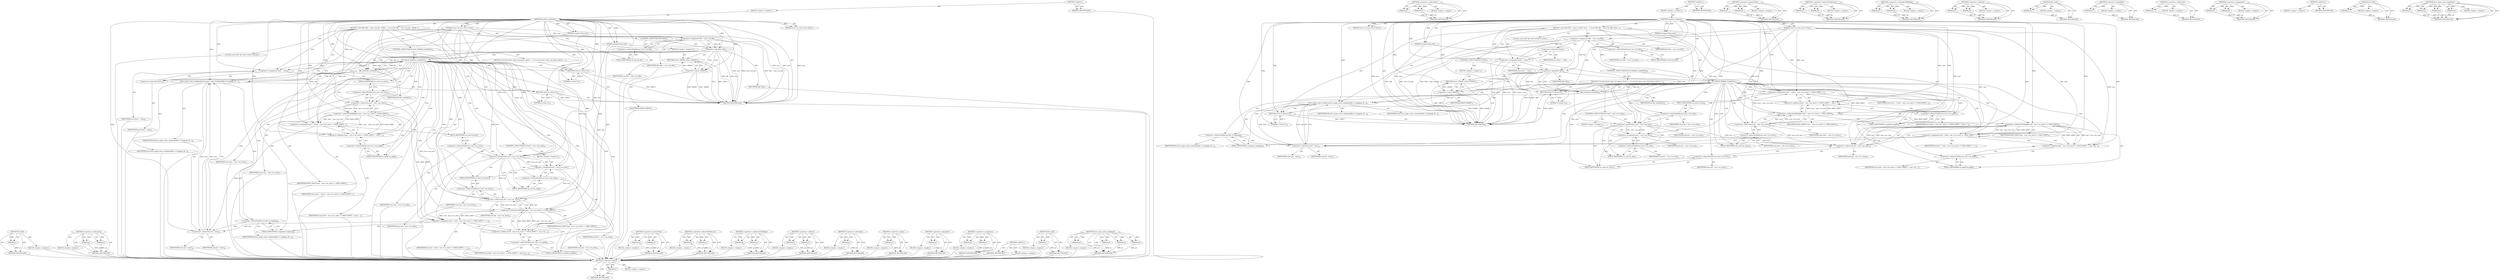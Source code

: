 digraph "force_page_cache_readahead" {
vulnerable_132 [label=<(METHOD,IS_DAX)>];
vulnerable_133 [label=<(PARAM,p1)>];
vulnerable_134 [label=<(BLOCK,&lt;empty&gt;,&lt;empty&gt;)>];
vulnerable_135 [label=<(METHOD_RETURN,ANY)>];
vulnerable_154 [label=<(METHOD,&lt;operator&gt;.subtraction)>];
vulnerable_155 [label=<(PARAM,p1)>];
vulnerable_156 [label=<(PARAM,p2)>];
vulnerable_157 [label=<(BLOCK,&lt;empty&gt;,&lt;empty&gt;)>];
vulnerable_158 [label=<(METHOD_RETURN,ANY)>];
vulnerable_6 [label=<(METHOD,&lt;global&gt;)<SUB>1</SUB>>];
vulnerable_7 [label=<(BLOCK,&lt;empty&gt;,&lt;empty&gt;)<SUB>1</SUB>>];
vulnerable_8 [label=<(METHOD,madvise_willneed)<SUB>1</SUB>>];
vulnerable_9 [label=<(PARAM,struct vm_area_struct *vma)<SUB>1</SUB>>];
vulnerable_10 [label=<(PARAM,struct vm_area_struct **prev)<SUB>2</SUB>>];
vulnerable_11 [label=<(PARAM,unsigned long start)<SUB>3</SUB>>];
vulnerable_12 [label=<(PARAM,unsigned long end)<SUB>3</SUB>>];
vulnerable_13 [label=<(BLOCK,{
 	struct file *file = vma-&gt;vm_file;
 
 #ifdef...,{
 	struct file *file = vma-&gt;vm_file;
 
 #ifdef...)<SUB>4</SUB>>];
vulnerable_14 [label="<(LOCAL,struct file* file: file*)<SUB>5</SUB>>"];
vulnerable_15 [label=<(&lt;operator&gt;.assignment,*file = vma-&gt;vm_file)<SUB>5</SUB>>];
vulnerable_16 [label=<(IDENTIFIER,file,*file = vma-&gt;vm_file)<SUB>5</SUB>>];
vulnerable_17 [label=<(&lt;operator&gt;.indirectFieldAccess,vma-&gt;vm_file)<SUB>5</SUB>>];
vulnerable_18 [label=<(IDENTIFIER,vma,*file = vma-&gt;vm_file)<SUB>5</SUB>>];
vulnerable_19 [label=<(FIELD_IDENTIFIER,vm_file,vm_file)<SUB>5</SUB>>];
vulnerable_20 [label=<(CONTROL_STRUCTURE,IF,if (!file))<SUB>21</SUB>>];
vulnerable_21 [label=<(&lt;operator&gt;.logicalNot,!file)<SUB>21</SUB>>];
vulnerable_22 [label=<(IDENTIFIER,file,!file)<SUB>21</SUB>>];
vulnerable_23 [label=<(BLOCK,&lt;empty&gt;,&lt;empty&gt;)<SUB>22</SUB>>];
vulnerable_24 [label=<(RETURN,return -EBADF;,return -EBADF;)<SUB>22</SUB>>];
vulnerable_25 [label=<(&lt;operator&gt;.minus,-EBADF)<SUB>22</SUB>>];
vulnerable_26 [label=<(IDENTIFIER,EBADF,-EBADF)<SUB>22</SUB>>];
vulnerable_27 [label=<(CONTROL_STRUCTURE,IF,if (IS_DAX(file_inode(file))))<SUB>25</SUB>>];
vulnerable_28 [label=<(IS_DAX,IS_DAX(file_inode(file)))<SUB>25</SUB>>];
vulnerable_29 [label=<(file_inode,file_inode(file))<SUB>25</SUB>>];
vulnerable_30 [label=<(IDENTIFIER,file,file_inode(file))<SUB>25</SUB>>];
vulnerable_31 [label=<(BLOCK,{
		/* no bad return value, but ignore advice *...,{
		/* no bad return value, but ignore advice *...)<SUB>25</SUB>>];
vulnerable_32 [label=<(RETURN,return 0;,return 0;)<SUB>27</SUB>>];
vulnerable_33 [label=<(LITERAL,0,return 0;)<SUB>27</SUB>>];
vulnerable_34 [label=<(&lt;operator&gt;.assignment,*prev = vma)<SUB>30</SUB>>];
vulnerable_35 [label=<(&lt;operator&gt;.indirection,*prev)<SUB>30</SUB>>];
vulnerable_36 [label=<(IDENTIFIER,prev,*prev = vma)<SUB>30</SUB>>];
vulnerable_37 [label=<(IDENTIFIER,vma,*prev = vma)<SUB>30</SUB>>];
vulnerable_38 [label=<(&lt;operator&gt;.assignment,start = ((start - vma-&gt;vm_start) &gt;&gt; PAGE_SHIFT)...)<SUB>31</SUB>>];
vulnerable_39 [label=<(IDENTIFIER,start,start = ((start - vma-&gt;vm_start) &gt;&gt; PAGE_SHIFT)...)<SUB>31</SUB>>];
vulnerable_40 [label=<(&lt;operator&gt;.addition,((start - vma-&gt;vm_start) &gt;&gt; PAGE_SHIFT) + vma-&gt;...)<SUB>31</SUB>>];
vulnerable_41 [label=<(&lt;operator&gt;.arithmeticShiftRight,(start - vma-&gt;vm_start) &gt;&gt; PAGE_SHIFT)<SUB>31</SUB>>];
vulnerable_42 [label=<(&lt;operator&gt;.subtraction,start - vma-&gt;vm_start)<SUB>31</SUB>>];
vulnerable_43 [label=<(IDENTIFIER,start,start - vma-&gt;vm_start)<SUB>31</SUB>>];
vulnerable_44 [label=<(&lt;operator&gt;.indirectFieldAccess,vma-&gt;vm_start)<SUB>31</SUB>>];
vulnerable_45 [label=<(IDENTIFIER,vma,start - vma-&gt;vm_start)<SUB>31</SUB>>];
vulnerable_46 [label=<(FIELD_IDENTIFIER,vm_start,vm_start)<SUB>31</SUB>>];
vulnerable_47 [label=<(IDENTIFIER,PAGE_SHIFT,(start - vma-&gt;vm_start) &gt;&gt; PAGE_SHIFT)<SUB>31</SUB>>];
vulnerable_48 [label=<(&lt;operator&gt;.indirectFieldAccess,vma-&gt;vm_pgoff)<SUB>31</SUB>>];
vulnerable_49 [label=<(IDENTIFIER,vma,((start - vma-&gt;vm_start) &gt;&gt; PAGE_SHIFT) + vma-&gt;...)<SUB>31</SUB>>];
vulnerable_50 [label=<(FIELD_IDENTIFIER,vm_pgoff,vm_pgoff)<SUB>31</SUB>>];
vulnerable_51 [label=<(CONTROL_STRUCTURE,IF,if (end &gt; vma-&gt;vm_end))<SUB>32</SUB>>];
vulnerable_52 [label=<(&lt;operator&gt;.greaterThan,end &gt; vma-&gt;vm_end)<SUB>32</SUB>>];
vulnerable_53 [label=<(IDENTIFIER,end,end &gt; vma-&gt;vm_end)<SUB>32</SUB>>];
vulnerable_54 [label=<(&lt;operator&gt;.indirectFieldAccess,vma-&gt;vm_end)<SUB>32</SUB>>];
vulnerable_55 [label=<(IDENTIFIER,vma,end &gt; vma-&gt;vm_end)<SUB>32</SUB>>];
vulnerable_56 [label=<(FIELD_IDENTIFIER,vm_end,vm_end)<SUB>32</SUB>>];
vulnerable_57 [label=<(BLOCK,&lt;empty&gt;,&lt;empty&gt;)<SUB>33</SUB>>];
vulnerable_58 [label=<(&lt;operator&gt;.assignment,end = vma-&gt;vm_end)<SUB>33</SUB>>];
vulnerable_59 [label=<(IDENTIFIER,end,end = vma-&gt;vm_end)<SUB>33</SUB>>];
vulnerable_60 [label=<(&lt;operator&gt;.indirectFieldAccess,vma-&gt;vm_end)<SUB>33</SUB>>];
vulnerable_61 [label=<(IDENTIFIER,vma,end = vma-&gt;vm_end)<SUB>33</SUB>>];
vulnerable_62 [label=<(FIELD_IDENTIFIER,vm_end,vm_end)<SUB>33</SUB>>];
vulnerable_63 [label=<(&lt;operator&gt;.assignment,end = ((end - vma-&gt;vm_start) &gt;&gt; PAGE_SHIFT) + v...)<SUB>34</SUB>>];
vulnerable_64 [label=<(IDENTIFIER,end,end = ((end - vma-&gt;vm_start) &gt;&gt; PAGE_SHIFT) + v...)<SUB>34</SUB>>];
vulnerable_65 [label=<(&lt;operator&gt;.addition,((end - vma-&gt;vm_start) &gt;&gt; PAGE_SHIFT) + vma-&gt;vm...)<SUB>34</SUB>>];
vulnerable_66 [label=<(&lt;operator&gt;.arithmeticShiftRight,(end - vma-&gt;vm_start) &gt;&gt; PAGE_SHIFT)<SUB>34</SUB>>];
vulnerable_67 [label=<(&lt;operator&gt;.subtraction,end - vma-&gt;vm_start)<SUB>34</SUB>>];
vulnerable_68 [label=<(IDENTIFIER,end,end - vma-&gt;vm_start)<SUB>34</SUB>>];
vulnerable_69 [label=<(&lt;operator&gt;.indirectFieldAccess,vma-&gt;vm_start)<SUB>34</SUB>>];
vulnerable_70 [label=<(IDENTIFIER,vma,end - vma-&gt;vm_start)<SUB>34</SUB>>];
vulnerable_71 [label=<(FIELD_IDENTIFIER,vm_start,vm_start)<SUB>34</SUB>>];
vulnerable_72 [label=<(IDENTIFIER,PAGE_SHIFT,(end - vma-&gt;vm_start) &gt;&gt; PAGE_SHIFT)<SUB>34</SUB>>];
vulnerable_73 [label=<(&lt;operator&gt;.indirectFieldAccess,vma-&gt;vm_pgoff)<SUB>34</SUB>>];
vulnerable_74 [label=<(IDENTIFIER,vma,((end - vma-&gt;vm_start) &gt;&gt; PAGE_SHIFT) + vma-&gt;vm...)<SUB>34</SUB>>];
vulnerable_75 [label=<(FIELD_IDENTIFIER,vm_pgoff,vm_pgoff)<SUB>34</SUB>>];
vulnerable_76 [label=<(force_page_cache_readahead,force_page_cache_readahead(file-&gt;f_mapping, fil...)<SUB>36</SUB>>];
vulnerable_77 [label=<(&lt;operator&gt;.indirectFieldAccess,file-&gt;f_mapping)<SUB>36</SUB>>];
vulnerable_78 [label=<(IDENTIFIER,file,force_page_cache_readahead(file-&gt;f_mapping, fil...)<SUB>36</SUB>>];
vulnerable_79 [label=<(FIELD_IDENTIFIER,f_mapping,f_mapping)<SUB>36</SUB>>];
vulnerable_80 [label=<(IDENTIFIER,file,force_page_cache_readahead(file-&gt;f_mapping, fil...)<SUB>36</SUB>>];
vulnerable_81 [label=<(IDENTIFIER,start,force_page_cache_readahead(file-&gt;f_mapping, fil...)<SUB>36</SUB>>];
vulnerable_82 [label=<(&lt;operator&gt;.subtraction,end - start)<SUB>36</SUB>>];
vulnerable_83 [label=<(IDENTIFIER,end,end - start)<SUB>36</SUB>>];
vulnerable_84 [label=<(IDENTIFIER,start,end - start)<SUB>36</SUB>>];
vulnerable_85 [label=<(RETURN,return 0;,return 0;)<SUB>37</SUB>>];
vulnerable_86 [label=<(LITERAL,0,return 0;)<SUB>37</SUB>>];
vulnerable_87 [label=<(METHOD_RETURN,long)<SUB>1</SUB>>];
vulnerable_89 [label=<(METHOD_RETURN,ANY)<SUB>1</SUB>>];
vulnerable_159 [label=<(METHOD,&lt;operator&gt;.greaterThan)>];
vulnerable_160 [label=<(PARAM,p1)>];
vulnerable_161 [label=<(PARAM,p2)>];
vulnerable_162 [label=<(BLOCK,&lt;empty&gt;,&lt;empty&gt;)>];
vulnerable_163 [label=<(METHOD_RETURN,ANY)>];
vulnerable_119 [label=<(METHOD,&lt;operator&gt;.indirectFieldAccess)>];
vulnerable_120 [label=<(PARAM,p1)>];
vulnerable_121 [label=<(PARAM,p2)>];
vulnerable_122 [label=<(BLOCK,&lt;empty&gt;,&lt;empty&gt;)>];
vulnerable_123 [label=<(METHOD_RETURN,ANY)>];
vulnerable_149 [label=<(METHOD,&lt;operator&gt;.arithmeticShiftRight)>];
vulnerable_150 [label=<(PARAM,p1)>];
vulnerable_151 [label=<(PARAM,p2)>];
vulnerable_152 [label=<(BLOCK,&lt;empty&gt;,&lt;empty&gt;)>];
vulnerable_153 [label=<(METHOD_RETURN,ANY)>];
vulnerable_144 [label=<(METHOD,&lt;operator&gt;.addition)>];
vulnerable_145 [label=<(PARAM,p1)>];
vulnerable_146 [label=<(PARAM,p2)>];
vulnerable_147 [label=<(BLOCK,&lt;empty&gt;,&lt;empty&gt;)>];
vulnerable_148 [label=<(METHOD_RETURN,ANY)>];
vulnerable_140 [label=<(METHOD,&lt;operator&gt;.indirection)>];
vulnerable_141 [label=<(PARAM,p1)>];
vulnerable_142 [label=<(BLOCK,&lt;empty&gt;,&lt;empty&gt;)>];
vulnerable_143 [label=<(METHOD_RETURN,ANY)>];
vulnerable_128 [label=<(METHOD,&lt;operator&gt;.minus)>];
vulnerable_129 [label=<(PARAM,p1)>];
vulnerable_130 [label=<(BLOCK,&lt;empty&gt;,&lt;empty&gt;)>];
vulnerable_131 [label=<(METHOD_RETURN,ANY)>];
vulnerable_124 [label=<(METHOD,&lt;operator&gt;.logicalNot)>];
vulnerable_125 [label=<(PARAM,p1)>];
vulnerable_126 [label=<(BLOCK,&lt;empty&gt;,&lt;empty&gt;)>];
vulnerable_127 [label=<(METHOD_RETURN,ANY)>];
vulnerable_114 [label=<(METHOD,&lt;operator&gt;.assignment)>];
vulnerable_115 [label=<(PARAM,p1)>];
vulnerable_116 [label=<(PARAM,p2)>];
vulnerable_117 [label=<(BLOCK,&lt;empty&gt;,&lt;empty&gt;)>];
vulnerable_118 [label=<(METHOD_RETURN,ANY)>];
vulnerable_108 [label=<(METHOD,&lt;global&gt;)<SUB>1</SUB>>];
vulnerable_109 [label=<(BLOCK,&lt;empty&gt;,&lt;empty&gt;)>];
vulnerable_110 [label=<(METHOD_RETURN,ANY)>];
vulnerable_136 [label=<(METHOD,file_inode)>];
vulnerable_137 [label=<(PARAM,p1)>];
vulnerable_138 [label=<(BLOCK,&lt;empty&gt;,&lt;empty&gt;)>];
vulnerable_139 [label=<(METHOD_RETURN,ANY)>];
vulnerable_164 [label=<(METHOD,force_page_cache_readahead)>];
vulnerable_165 [label=<(PARAM,p1)>];
vulnerable_166 [label=<(PARAM,p2)>];
vulnerable_167 [label=<(PARAM,p3)>];
vulnerable_168 [label=<(PARAM,p4)>];
vulnerable_169 [label=<(BLOCK,&lt;empty&gt;,&lt;empty&gt;)>];
vulnerable_170 [label=<(METHOD_RETURN,ANY)>];
fixed_132 [label=<(METHOD,&lt;operator&gt;.minus)>];
fixed_133 [label=<(PARAM,p1)>];
fixed_134 [label=<(BLOCK,&lt;empty&gt;,&lt;empty&gt;)>];
fixed_135 [label=<(METHOD_RETURN,ANY)>];
fixed_154 [label=<(METHOD,&lt;operator&gt;.subtraction)>];
fixed_155 [label=<(PARAM,p1)>];
fixed_156 [label=<(PARAM,p2)>];
fixed_157 [label=<(BLOCK,&lt;empty&gt;,&lt;empty&gt;)>];
fixed_158 [label=<(METHOD_RETURN,ANY)>];
fixed_6 [label=<(METHOD,&lt;global&gt;)<SUB>1</SUB>>];
fixed_7 [label=<(BLOCK,&lt;empty&gt;,&lt;empty&gt;)<SUB>1</SUB>>];
fixed_8 [label=<(METHOD,madvise_willneed)<SUB>1</SUB>>];
fixed_9 [label=<(PARAM,struct vm_area_struct *vma)<SUB>1</SUB>>];
fixed_10 [label=<(PARAM,struct vm_area_struct **prev)<SUB>2</SUB>>];
fixed_11 [label=<(PARAM,unsigned long start)<SUB>3</SUB>>];
fixed_12 [label=<(PARAM,unsigned long end)<SUB>3</SUB>>];
fixed_13 [label=<(BLOCK,{
 	struct file *file = vma-&gt;vm_file;
 
	*prev ...,{
 	struct file *file = vma-&gt;vm_file;
 
	*prev ...)<SUB>4</SUB>>];
fixed_14 [label="<(LOCAL,struct file* file: file*)<SUB>5</SUB>>"];
fixed_15 [label=<(&lt;operator&gt;.assignment,*file = vma-&gt;vm_file)<SUB>5</SUB>>];
fixed_16 [label=<(IDENTIFIER,file,*file = vma-&gt;vm_file)<SUB>5</SUB>>];
fixed_17 [label=<(&lt;operator&gt;.indirectFieldAccess,vma-&gt;vm_file)<SUB>5</SUB>>];
fixed_18 [label=<(IDENTIFIER,vma,*file = vma-&gt;vm_file)<SUB>5</SUB>>];
fixed_19 [label=<(FIELD_IDENTIFIER,vm_file,vm_file)<SUB>5</SUB>>];
fixed_20 [label=<(&lt;operator&gt;.assignment,*prev = vma)<SUB>7</SUB>>];
fixed_21 [label=<(&lt;operator&gt;.indirection,*prev)<SUB>7</SUB>>];
fixed_22 [label=<(IDENTIFIER,prev,*prev = vma)<SUB>7</SUB>>];
fixed_23 [label=<(IDENTIFIER,vma,*prev = vma)<SUB>7</SUB>>];
fixed_24 [label=<(CONTROL_STRUCTURE,IF,if (!file))<SUB>20</SUB>>];
fixed_25 [label=<(&lt;operator&gt;.logicalNot,!file)<SUB>20</SUB>>];
fixed_26 [label=<(IDENTIFIER,file,!file)<SUB>20</SUB>>];
fixed_27 [label=<(BLOCK,&lt;empty&gt;,&lt;empty&gt;)<SUB>21</SUB>>];
fixed_28 [label=<(RETURN,return -EBADF;,return -EBADF;)<SUB>21</SUB>>];
fixed_29 [label=<(&lt;operator&gt;.minus,-EBADF)<SUB>21</SUB>>];
fixed_30 [label=<(IDENTIFIER,EBADF,-EBADF)<SUB>21</SUB>>];
fixed_31 [label=<(CONTROL_STRUCTURE,IF,if (IS_DAX(file_inode(file))))<SUB>24</SUB>>];
fixed_32 [label=<(IS_DAX,IS_DAX(file_inode(file)))<SUB>24</SUB>>];
fixed_33 [label=<(file_inode,file_inode(file))<SUB>24</SUB>>];
fixed_34 [label=<(IDENTIFIER,file,file_inode(file))<SUB>24</SUB>>];
fixed_35 [label=<(BLOCK,{
		/* no bad return value, but ignore advice *...,{
		/* no bad return value, but ignore advice *...)<SUB>24</SUB>>];
fixed_36 [label=<(RETURN,return 0;,return 0;)<SUB>26</SUB>>];
fixed_37 [label=<(LITERAL,0,return 0;)<SUB>26</SUB>>];
fixed_38 [label=<(&lt;operator&gt;.assignment,start = ((start - vma-&gt;vm_start) &gt;&gt; PAGE_SHIFT)...)<SUB>29</SUB>>];
fixed_39 [label=<(IDENTIFIER,start,start = ((start - vma-&gt;vm_start) &gt;&gt; PAGE_SHIFT)...)<SUB>29</SUB>>];
fixed_40 [label=<(&lt;operator&gt;.addition,((start - vma-&gt;vm_start) &gt;&gt; PAGE_SHIFT) + vma-&gt;...)<SUB>29</SUB>>];
fixed_41 [label=<(&lt;operator&gt;.arithmeticShiftRight,(start - vma-&gt;vm_start) &gt;&gt; PAGE_SHIFT)<SUB>29</SUB>>];
fixed_42 [label=<(&lt;operator&gt;.subtraction,start - vma-&gt;vm_start)<SUB>29</SUB>>];
fixed_43 [label=<(IDENTIFIER,start,start - vma-&gt;vm_start)<SUB>29</SUB>>];
fixed_44 [label=<(&lt;operator&gt;.indirectFieldAccess,vma-&gt;vm_start)<SUB>29</SUB>>];
fixed_45 [label=<(IDENTIFIER,vma,start - vma-&gt;vm_start)<SUB>29</SUB>>];
fixed_46 [label=<(FIELD_IDENTIFIER,vm_start,vm_start)<SUB>29</SUB>>];
fixed_47 [label=<(IDENTIFIER,PAGE_SHIFT,(start - vma-&gt;vm_start) &gt;&gt; PAGE_SHIFT)<SUB>29</SUB>>];
fixed_48 [label=<(&lt;operator&gt;.indirectFieldAccess,vma-&gt;vm_pgoff)<SUB>29</SUB>>];
fixed_49 [label=<(IDENTIFIER,vma,((start - vma-&gt;vm_start) &gt;&gt; PAGE_SHIFT) + vma-&gt;...)<SUB>29</SUB>>];
fixed_50 [label=<(FIELD_IDENTIFIER,vm_pgoff,vm_pgoff)<SUB>29</SUB>>];
fixed_51 [label=<(CONTROL_STRUCTURE,IF,if (end &gt; vma-&gt;vm_end))<SUB>30</SUB>>];
fixed_52 [label=<(&lt;operator&gt;.greaterThan,end &gt; vma-&gt;vm_end)<SUB>30</SUB>>];
fixed_53 [label=<(IDENTIFIER,end,end &gt; vma-&gt;vm_end)<SUB>30</SUB>>];
fixed_54 [label=<(&lt;operator&gt;.indirectFieldAccess,vma-&gt;vm_end)<SUB>30</SUB>>];
fixed_55 [label=<(IDENTIFIER,vma,end &gt; vma-&gt;vm_end)<SUB>30</SUB>>];
fixed_56 [label=<(FIELD_IDENTIFIER,vm_end,vm_end)<SUB>30</SUB>>];
fixed_57 [label=<(BLOCK,&lt;empty&gt;,&lt;empty&gt;)<SUB>31</SUB>>];
fixed_58 [label=<(&lt;operator&gt;.assignment,end = vma-&gt;vm_end)<SUB>31</SUB>>];
fixed_59 [label=<(IDENTIFIER,end,end = vma-&gt;vm_end)<SUB>31</SUB>>];
fixed_60 [label=<(&lt;operator&gt;.indirectFieldAccess,vma-&gt;vm_end)<SUB>31</SUB>>];
fixed_61 [label=<(IDENTIFIER,vma,end = vma-&gt;vm_end)<SUB>31</SUB>>];
fixed_62 [label=<(FIELD_IDENTIFIER,vm_end,vm_end)<SUB>31</SUB>>];
fixed_63 [label=<(&lt;operator&gt;.assignment,end = ((end - vma-&gt;vm_start) &gt;&gt; PAGE_SHIFT) + v...)<SUB>32</SUB>>];
fixed_64 [label=<(IDENTIFIER,end,end = ((end - vma-&gt;vm_start) &gt;&gt; PAGE_SHIFT) + v...)<SUB>32</SUB>>];
fixed_65 [label=<(&lt;operator&gt;.addition,((end - vma-&gt;vm_start) &gt;&gt; PAGE_SHIFT) + vma-&gt;vm...)<SUB>32</SUB>>];
fixed_66 [label=<(&lt;operator&gt;.arithmeticShiftRight,(end - vma-&gt;vm_start) &gt;&gt; PAGE_SHIFT)<SUB>32</SUB>>];
fixed_67 [label=<(&lt;operator&gt;.subtraction,end - vma-&gt;vm_start)<SUB>32</SUB>>];
fixed_68 [label=<(IDENTIFIER,end,end - vma-&gt;vm_start)<SUB>32</SUB>>];
fixed_69 [label=<(&lt;operator&gt;.indirectFieldAccess,vma-&gt;vm_start)<SUB>32</SUB>>];
fixed_70 [label=<(IDENTIFIER,vma,end - vma-&gt;vm_start)<SUB>32</SUB>>];
fixed_71 [label=<(FIELD_IDENTIFIER,vm_start,vm_start)<SUB>32</SUB>>];
fixed_72 [label=<(IDENTIFIER,PAGE_SHIFT,(end - vma-&gt;vm_start) &gt;&gt; PAGE_SHIFT)<SUB>32</SUB>>];
fixed_73 [label=<(&lt;operator&gt;.indirectFieldAccess,vma-&gt;vm_pgoff)<SUB>32</SUB>>];
fixed_74 [label=<(IDENTIFIER,vma,((end - vma-&gt;vm_start) &gt;&gt; PAGE_SHIFT) + vma-&gt;vm...)<SUB>32</SUB>>];
fixed_75 [label=<(FIELD_IDENTIFIER,vm_pgoff,vm_pgoff)<SUB>32</SUB>>];
fixed_76 [label=<(force_page_cache_readahead,force_page_cache_readahead(file-&gt;f_mapping, fil...)<SUB>34</SUB>>];
fixed_77 [label=<(&lt;operator&gt;.indirectFieldAccess,file-&gt;f_mapping)<SUB>34</SUB>>];
fixed_78 [label=<(IDENTIFIER,file,force_page_cache_readahead(file-&gt;f_mapping, fil...)<SUB>34</SUB>>];
fixed_79 [label=<(FIELD_IDENTIFIER,f_mapping,f_mapping)<SUB>34</SUB>>];
fixed_80 [label=<(IDENTIFIER,file,force_page_cache_readahead(file-&gt;f_mapping, fil...)<SUB>34</SUB>>];
fixed_81 [label=<(IDENTIFIER,start,force_page_cache_readahead(file-&gt;f_mapping, fil...)<SUB>34</SUB>>];
fixed_82 [label=<(&lt;operator&gt;.subtraction,end - start)<SUB>34</SUB>>];
fixed_83 [label=<(IDENTIFIER,end,end - start)<SUB>34</SUB>>];
fixed_84 [label=<(IDENTIFIER,start,end - start)<SUB>34</SUB>>];
fixed_85 [label=<(RETURN,return 0;,return 0;)<SUB>35</SUB>>];
fixed_86 [label=<(LITERAL,0,return 0;)<SUB>35</SUB>>];
fixed_87 [label=<(METHOD_RETURN,long)<SUB>1</SUB>>];
fixed_89 [label=<(METHOD_RETURN,ANY)<SUB>1</SUB>>];
fixed_159 [label=<(METHOD,&lt;operator&gt;.greaterThan)>];
fixed_160 [label=<(PARAM,p1)>];
fixed_161 [label=<(PARAM,p2)>];
fixed_162 [label=<(BLOCK,&lt;empty&gt;,&lt;empty&gt;)>];
fixed_163 [label=<(METHOD_RETURN,ANY)>];
fixed_119 [label=<(METHOD,&lt;operator&gt;.indirectFieldAccess)>];
fixed_120 [label=<(PARAM,p1)>];
fixed_121 [label=<(PARAM,p2)>];
fixed_122 [label=<(BLOCK,&lt;empty&gt;,&lt;empty&gt;)>];
fixed_123 [label=<(METHOD_RETURN,ANY)>];
fixed_149 [label=<(METHOD,&lt;operator&gt;.arithmeticShiftRight)>];
fixed_150 [label=<(PARAM,p1)>];
fixed_151 [label=<(PARAM,p2)>];
fixed_152 [label=<(BLOCK,&lt;empty&gt;,&lt;empty&gt;)>];
fixed_153 [label=<(METHOD_RETURN,ANY)>];
fixed_144 [label=<(METHOD,&lt;operator&gt;.addition)>];
fixed_145 [label=<(PARAM,p1)>];
fixed_146 [label=<(PARAM,p2)>];
fixed_147 [label=<(BLOCK,&lt;empty&gt;,&lt;empty&gt;)>];
fixed_148 [label=<(METHOD_RETURN,ANY)>];
fixed_140 [label=<(METHOD,file_inode)>];
fixed_141 [label=<(PARAM,p1)>];
fixed_142 [label=<(BLOCK,&lt;empty&gt;,&lt;empty&gt;)>];
fixed_143 [label=<(METHOD_RETURN,ANY)>];
fixed_128 [label=<(METHOD,&lt;operator&gt;.logicalNot)>];
fixed_129 [label=<(PARAM,p1)>];
fixed_130 [label=<(BLOCK,&lt;empty&gt;,&lt;empty&gt;)>];
fixed_131 [label=<(METHOD_RETURN,ANY)>];
fixed_124 [label=<(METHOD,&lt;operator&gt;.indirection)>];
fixed_125 [label=<(PARAM,p1)>];
fixed_126 [label=<(BLOCK,&lt;empty&gt;,&lt;empty&gt;)>];
fixed_127 [label=<(METHOD_RETURN,ANY)>];
fixed_114 [label=<(METHOD,&lt;operator&gt;.assignment)>];
fixed_115 [label=<(PARAM,p1)>];
fixed_116 [label=<(PARAM,p2)>];
fixed_117 [label=<(BLOCK,&lt;empty&gt;,&lt;empty&gt;)>];
fixed_118 [label=<(METHOD_RETURN,ANY)>];
fixed_108 [label=<(METHOD,&lt;global&gt;)<SUB>1</SUB>>];
fixed_109 [label=<(BLOCK,&lt;empty&gt;,&lt;empty&gt;)>];
fixed_110 [label=<(METHOD_RETURN,ANY)>];
fixed_136 [label=<(METHOD,IS_DAX)>];
fixed_137 [label=<(PARAM,p1)>];
fixed_138 [label=<(BLOCK,&lt;empty&gt;,&lt;empty&gt;)>];
fixed_139 [label=<(METHOD_RETURN,ANY)>];
fixed_164 [label=<(METHOD,force_page_cache_readahead)>];
fixed_165 [label=<(PARAM,p1)>];
fixed_166 [label=<(PARAM,p2)>];
fixed_167 [label=<(PARAM,p3)>];
fixed_168 [label=<(PARAM,p4)>];
fixed_169 [label=<(BLOCK,&lt;empty&gt;,&lt;empty&gt;)>];
fixed_170 [label=<(METHOD_RETURN,ANY)>];
vulnerable_132 -> vulnerable_133  [key=0, label="AST: "];
vulnerable_132 -> vulnerable_133  [key=1, label="DDG: "];
vulnerable_132 -> vulnerable_134  [key=0, label="AST: "];
vulnerable_132 -> vulnerable_135  [key=0, label="AST: "];
vulnerable_132 -> vulnerable_135  [key=1, label="CFG: "];
vulnerable_133 -> vulnerable_135  [key=0, label="DDG: p1"];
vulnerable_134 -> fixed_132  [key=0];
vulnerable_135 -> fixed_132  [key=0];
vulnerable_154 -> vulnerable_155  [key=0, label="AST: "];
vulnerable_154 -> vulnerable_155  [key=1, label="DDG: "];
vulnerable_154 -> vulnerable_157  [key=0, label="AST: "];
vulnerable_154 -> vulnerable_156  [key=0, label="AST: "];
vulnerable_154 -> vulnerable_156  [key=1, label="DDG: "];
vulnerable_154 -> vulnerable_158  [key=0, label="AST: "];
vulnerable_154 -> vulnerable_158  [key=1, label="CFG: "];
vulnerable_155 -> vulnerable_158  [key=0, label="DDG: p1"];
vulnerable_156 -> vulnerable_158  [key=0, label="DDG: p2"];
vulnerable_157 -> fixed_132  [key=0];
vulnerable_158 -> fixed_132  [key=0];
vulnerable_6 -> vulnerable_7  [key=0, label="AST: "];
vulnerable_6 -> vulnerable_89  [key=0, label="AST: "];
vulnerable_6 -> vulnerable_89  [key=1, label="CFG: "];
vulnerable_7 -> vulnerable_8  [key=0, label="AST: "];
vulnerable_8 -> vulnerable_9  [key=0, label="AST: "];
vulnerable_8 -> vulnerable_9  [key=1, label="DDG: "];
vulnerable_8 -> vulnerable_10  [key=0, label="AST: "];
vulnerable_8 -> vulnerable_10  [key=1, label="DDG: "];
vulnerable_8 -> vulnerable_11  [key=0, label="AST: "];
vulnerable_8 -> vulnerable_11  [key=1, label="DDG: "];
vulnerable_8 -> vulnerable_12  [key=0, label="AST: "];
vulnerable_8 -> vulnerable_12  [key=1, label="DDG: "];
vulnerable_8 -> vulnerable_13  [key=0, label="AST: "];
vulnerable_8 -> vulnerable_87  [key=0, label="AST: "];
vulnerable_8 -> vulnerable_19  [key=0, label="CFG: "];
vulnerable_8 -> vulnerable_34  [key=0, label="DDG: "];
vulnerable_8 -> vulnerable_38  [key=0, label="DDG: "];
vulnerable_8 -> vulnerable_63  [key=0, label="DDG: "];
vulnerable_8 -> vulnerable_85  [key=0, label="DDG: "];
vulnerable_8 -> vulnerable_76  [key=0, label="DDG: "];
vulnerable_8 -> vulnerable_86  [key=0, label="DDG: "];
vulnerable_8 -> vulnerable_21  [key=0, label="DDG: "];
vulnerable_8 -> vulnerable_32  [key=0, label="DDG: "];
vulnerable_8 -> vulnerable_40  [key=0, label="DDG: "];
vulnerable_8 -> vulnerable_52  [key=0, label="DDG: "];
vulnerable_8 -> vulnerable_58  [key=0, label="DDG: "];
vulnerable_8 -> vulnerable_65  [key=0, label="DDG: "];
vulnerable_8 -> vulnerable_82  [key=0, label="DDG: "];
vulnerable_8 -> vulnerable_29  [key=0, label="DDG: "];
vulnerable_8 -> vulnerable_33  [key=0, label="DDG: "];
vulnerable_8 -> vulnerable_41  [key=0, label="DDG: "];
vulnerable_8 -> vulnerable_66  [key=0, label="DDG: "];
vulnerable_8 -> vulnerable_25  [key=0, label="DDG: "];
vulnerable_8 -> vulnerable_42  [key=0, label="DDG: "];
vulnerable_8 -> vulnerable_67  [key=0, label="DDG: "];
vulnerable_9 -> vulnerable_87  [key=0, label="DDG: vma"];
vulnerable_9 -> vulnerable_15  [key=0, label="DDG: vma"];
vulnerable_9 -> vulnerable_34  [key=0, label="DDG: vma"];
vulnerable_9 -> vulnerable_38  [key=0, label="DDG: vma"];
vulnerable_9 -> vulnerable_63  [key=0, label="DDG: vma"];
vulnerable_9 -> vulnerable_40  [key=0, label="DDG: vma"];
vulnerable_9 -> vulnerable_52  [key=0, label="DDG: vma"];
vulnerable_9 -> vulnerable_58  [key=0, label="DDG: vma"];
vulnerable_9 -> vulnerable_65  [key=0, label="DDG: vma"];
vulnerable_9 -> vulnerable_42  [key=0, label="DDG: vma"];
vulnerable_9 -> vulnerable_67  [key=0, label="DDG: vma"];
vulnerable_10 -> vulnerable_87  [key=0, label="DDG: prev"];
vulnerable_11 -> vulnerable_87  [key=0, label="DDG: start"];
vulnerable_11 -> vulnerable_42  [key=0, label="DDG: start"];
vulnerable_12 -> vulnerable_87  [key=0, label="DDG: end"];
vulnerable_12 -> vulnerable_52  [key=0, label="DDG: end"];
vulnerable_13 -> vulnerable_14  [key=0, label="AST: "];
vulnerable_13 -> vulnerable_15  [key=0, label="AST: "];
vulnerable_13 -> vulnerable_20  [key=0, label="AST: "];
vulnerable_13 -> vulnerable_27  [key=0, label="AST: "];
vulnerable_13 -> vulnerable_34  [key=0, label="AST: "];
vulnerable_13 -> vulnerable_38  [key=0, label="AST: "];
vulnerable_13 -> vulnerable_51  [key=0, label="AST: "];
vulnerable_13 -> vulnerable_63  [key=0, label="AST: "];
vulnerable_13 -> vulnerable_76  [key=0, label="AST: "];
vulnerable_13 -> vulnerable_85  [key=0, label="AST: "];
vulnerable_14 -> fixed_132  [key=0];
vulnerable_15 -> vulnerable_16  [key=0, label="AST: "];
vulnerable_15 -> vulnerable_17  [key=0, label="AST: "];
vulnerable_15 -> vulnerable_21  [key=0, label="CFG: "];
vulnerable_15 -> vulnerable_21  [key=1, label="DDG: file"];
vulnerable_15 -> vulnerable_87  [key=0, label="DDG: vma-&gt;vm_file"];
vulnerable_15 -> vulnerable_87  [key=1, label="DDG: *file = vma-&gt;vm_file"];
vulnerable_16 -> fixed_132  [key=0];
vulnerable_17 -> vulnerable_18  [key=0, label="AST: "];
vulnerable_17 -> vulnerable_19  [key=0, label="AST: "];
vulnerable_17 -> vulnerable_15  [key=0, label="CFG: "];
vulnerable_18 -> fixed_132  [key=0];
vulnerable_19 -> vulnerable_17  [key=0, label="CFG: "];
vulnerable_20 -> vulnerable_21  [key=0, label="AST: "];
vulnerable_20 -> vulnerable_23  [key=0, label="AST: "];
vulnerable_21 -> vulnerable_22  [key=0, label="AST: "];
vulnerable_21 -> vulnerable_25  [key=0, label="CFG: "];
vulnerable_21 -> vulnerable_25  [key=1, label="CDG: "];
vulnerable_21 -> vulnerable_29  [key=0, label="CFG: "];
vulnerable_21 -> vulnerable_29  [key=1, label="DDG: file"];
vulnerable_21 -> vulnerable_29  [key=2, label="CDG: "];
vulnerable_21 -> vulnerable_87  [key=0, label="DDG: file"];
vulnerable_21 -> vulnerable_87  [key=1, label="DDG: !file"];
vulnerable_21 -> vulnerable_28  [key=0, label="CDG: "];
vulnerable_21 -> vulnerable_24  [key=0, label="CDG: "];
vulnerable_22 -> fixed_132  [key=0];
vulnerable_23 -> vulnerable_24  [key=0, label="AST: "];
vulnerable_24 -> vulnerable_25  [key=0, label="AST: "];
vulnerable_24 -> vulnerable_87  [key=0, label="CFG: "];
vulnerable_24 -> vulnerable_87  [key=1, label="DDG: &lt;RET&gt;"];
vulnerable_25 -> vulnerable_26  [key=0, label="AST: "];
vulnerable_25 -> vulnerable_24  [key=0, label="CFG: "];
vulnerable_25 -> vulnerable_24  [key=1, label="DDG: -EBADF"];
vulnerable_25 -> vulnerable_87  [key=0, label="DDG: EBADF"];
vulnerable_25 -> vulnerable_87  [key=1, label="DDG: -EBADF"];
vulnerable_26 -> fixed_132  [key=0];
vulnerable_27 -> vulnerable_28  [key=0, label="AST: "];
vulnerable_27 -> vulnerable_31  [key=0, label="AST: "];
vulnerable_28 -> vulnerable_29  [key=0, label="AST: "];
vulnerable_28 -> vulnerable_32  [key=0, label="CFG: "];
vulnerable_28 -> vulnerable_32  [key=1, label="CDG: "];
vulnerable_28 -> vulnerable_35  [key=0, label="CFG: "];
vulnerable_28 -> vulnerable_35  [key=1, label="CDG: "];
vulnerable_28 -> vulnerable_34  [key=0, label="CDG: "];
vulnerable_28 -> vulnerable_48  [key=0, label="CDG: "];
vulnerable_28 -> vulnerable_73  [key=0, label="CDG: "];
vulnerable_28 -> vulnerable_77  [key=0, label="CDG: "];
vulnerable_28 -> vulnerable_42  [key=0, label="CDG: "];
vulnerable_28 -> vulnerable_66  [key=0, label="CDG: "];
vulnerable_28 -> vulnerable_75  [key=0, label="CDG: "];
vulnerable_28 -> vulnerable_52  [key=0, label="CDG: "];
vulnerable_28 -> vulnerable_46  [key=0, label="CDG: "];
vulnerable_28 -> vulnerable_85  [key=0, label="CDG: "];
vulnerable_28 -> vulnerable_38  [key=0, label="CDG: "];
vulnerable_28 -> vulnerable_56  [key=0, label="CDG: "];
vulnerable_28 -> vulnerable_69  [key=0, label="CDG: "];
vulnerable_28 -> vulnerable_67  [key=0, label="CDG: "];
vulnerable_28 -> vulnerable_40  [key=0, label="CDG: "];
vulnerable_28 -> vulnerable_76  [key=0, label="CDG: "];
vulnerable_28 -> vulnerable_65  [key=0, label="CDG: "];
vulnerable_28 -> vulnerable_50  [key=0, label="CDG: "];
vulnerable_28 -> vulnerable_44  [key=0, label="CDG: "];
vulnerable_28 -> vulnerable_82  [key=0, label="CDG: "];
vulnerable_28 -> vulnerable_54  [key=0, label="CDG: "];
vulnerable_28 -> vulnerable_79  [key=0, label="CDG: "];
vulnerable_28 -> vulnerable_71  [key=0, label="CDG: "];
vulnerable_28 -> vulnerable_41  [key=0, label="CDG: "];
vulnerable_28 -> vulnerable_63  [key=0, label="CDG: "];
vulnerable_29 -> vulnerable_30  [key=0, label="AST: "];
vulnerable_29 -> vulnerable_28  [key=0, label="CFG: "];
vulnerable_29 -> vulnerable_28  [key=1, label="DDG: file"];
vulnerable_29 -> vulnerable_76  [key=0, label="DDG: file"];
vulnerable_30 -> fixed_132  [key=0];
vulnerable_31 -> vulnerable_32  [key=0, label="AST: "];
vulnerable_32 -> vulnerable_33  [key=0, label="AST: "];
vulnerable_32 -> vulnerable_87  [key=0, label="CFG: "];
vulnerable_32 -> vulnerable_87  [key=1, label="DDG: &lt;RET&gt;"];
vulnerable_33 -> vulnerable_32  [key=0, label="DDG: 0"];
vulnerable_34 -> vulnerable_35  [key=0, label="AST: "];
vulnerable_34 -> vulnerable_37  [key=0, label="AST: "];
vulnerable_34 -> vulnerable_46  [key=0, label="CFG: "];
vulnerable_35 -> vulnerable_36  [key=0, label="AST: "];
vulnerable_35 -> vulnerable_34  [key=0, label="CFG: "];
vulnerable_36 -> fixed_132  [key=0];
vulnerable_37 -> fixed_132  [key=0];
vulnerable_38 -> vulnerable_39  [key=0, label="AST: "];
vulnerable_38 -> vulnerable_40  [key=0, label="AST: "];
vulnerable_38 -> vulnerable_56  [key=0, label="CFG: "];
vulnerable_38 -> vulnerable_82  [key=0, label="DDG: start"];
vulnerable_39 -> fixed_132  [key=0];
vulnerable_40 -> vulnerable_41  [key=0, label="AST: "];
vulnerable_40 -> vulnerable_48  [key=0, label="AST: "];
vulnerable_40 -> vulnerable_38  [key=0, label="CFG: "];
vulnerable_41 -> vulnerable_42  [key=0, label="AST: "];
vulnerable_41 -> vulnerable_47  [key=0, label="AST: "];
vulnerable_41 -> vulnerable_50  [key=0, label="CFG: "];
vulnerable_41 -> vulnerable_38  [key=0, label="DDG: start - vma-&gt;vm_start"];
vulnerable_41 -> vulnerable_38  [key=1, label="DDG: PAGE_SHIFT"];
vulnerable_41 -> vulnerable_40  [key=0, label="DDG: start - vma-&gt;vm_start"];
vulnerable_41 -> vulnerable_40  [key=1, label="DDG: PAGE_SHIFT"];
vulnerable_41 -> vulnerable_66  [key=0, label="DDG: PAGE_SHIFT"];
vulnerable_42 -> vulnerable_43  [key=0, label="AST: "];
vulnerable_42 -> vulnerable_44  [key=0, label="AST: "];
vulnerable_42 -> vulnerable_41  [key=0, label="CFG: "];
vulnerable_42 -> vulnerable_41  [key=1, label="DDG: start"];
vulnerable_42 -> vulnerable_41  [key=2, label="DDG: vma-&gt;vm_start"];
vulnerable_42 -> vulnerable_67  [key=0, label="DDG: vma-&gt;vm_start"];
vulnerable_43 -> fixed_132  [key=0];
vulnerable_44 -> vulnerable_45  [key=0, label="AST: "];
vulnerable_44 -> vulnerable_46  [key=0, label="AST: "];
vulnerable_44 -> vulnerable_42  [key=0, label="CFG: "];
vulnerable_45 -> fixed_132  [key=0];
vulnerable_46 -> vulnerable_44  [key=0, label="CFG: "];
vulnerable_47 -> fixed_132  [key=0];
vulnerable_48 -> vulnerable_49  [key=0, label="AST: "];
vulnerable_48 -> vulnerable_50  [key=0, label="AST: "];
vulnerable_48 -> vulnerable_40  [key=0, label="CFG: "];
vulnerable_49 -> fixed_132  [key=0];
vulnerable_50 -> vulnerable_48  [key=0, label="CFG: "];
vulnerable_51 -> vulnerable_52  [key=0, label="AST: "];
vulnerable_51 -> vulnerable_57  [key=0, label="AST: "];
vulnerable_52 -> vulnerable_53  [key=0, label="AST: "];
vulnerable_52 -> vulnerable_54  [key=0, label="AST: "];
vulnerable_52 -> vulnerable_62  [key=0, label="CFG: "];
vulnerable_52 -> vulnerable_62  [key=1, label="CDG: "];
vulnerable_52 -> vulnerable_71  [key=0, label="CFG: "];
vulnerable_52 -> vulnerable_58  [key=0, label="DDG: vma-&gt;vm_end"];
vulnerable_52 -> vulnerable_58  [key=1, label="CDG: "];
vulnerable_52 -> vulnerable_67  [key=0, label="DDG: end"];
vulnerable_52 -> vulnerable_60  [key=0, label="CDG: "];
vulnerable_53 -> fixed_132  [key=0];
vulnerable_54 -> vulnerable_55  [key=0, label="AST: "];
vulnerable_54 -> vulnerable_56  [key=0, label="AST: "];
vulnerable_54 -> vulnerable_52  [key=0, label="CFG: "];
vulnerable_55 -> fixed_132  [key=0];
vulnerable_56 -> vulnerable_54  [key=0, label="CFG: "];
vulnerable_57 -> vulnerable_58  [key=0, label="AST: "];
vulnerable_58 -> vulnerable_59  [key=0, label="AST: "];
vulnerable_58 -> vulnerable_60  [key=0, label="AST: "];
vulnerable_58 -> vulnerable_71  [key=0, label="CFG: "];
vulnerable_58 -> vulnerable_67  [key=0, label="DDG: end"];
vulnerable_59 -> fixed_132  [key=0];
vulnerable_60 -> vulnerable_61  [key=0, label="AST: "];
vulnerable_60 -> vulnerable_62  [key=0, label="AST: "];
vulnerable_60 -> vulnerable_58  [key=0, label="CFG: "];
vulnerable_61 -> fixed_132  [key=0];
vulnerable_62 -> vulnerable_60  [key=0, label="CFG: "];
vulnerable_63 -> vulnerable_64  [key=0, label="AST: "];
vulnerable_63 -> vulnerable_65  [key=0, label="AST: "];
vulnerable_63 -> vulnerable_79  [key=0, label="CFG: "];
vulnerable_63 -> vulnerable_82  [key=0, label="DDG: end"];
vulnerable_64 -> fixed_132  [key=0];
vulnerable_65 -> vulnerable_66  [key=0, label="AST: "];
vulnerable_65 -> vulnerable_73  [key=0, label="AST: "];
vulnerable_65 -> vulnerable_63  [key=0, label="CFG: "];
vulnerable_66 -> vulnerable_67  [key=0, label="AST: "];
vulnerable_66 -> vulnerable_72  [key=0, label="AST: "];
vulnerable_66 -> vulnerable_75  [key=0, label="CFG: "];
vulnerable_66 -> vulnerable_63  [key=0, label="DDG: end - vma-&gt;vm_start"];
vulnerable_66 -> vulnerable_63  [key=1, label="DDG: PAGE_SHIFT"];
vulnerable_66 -> vulnerable_65  [key=0, label="DDG: end - vma-&gt;vm_start"];
vulnerable_66 -> vulnerable_65  [key=1, label="DDG: PAGE_SHIFT"];
vulnerable_67 -> vulnerable_68  [key=0, label="AST: "];
vulnerable_67 -> vulnerable_69  [key=0, label="AST: "];
vulnerable_67 -> vulnerable_66  [key=0, label="CFG: "];
vulnerable_67 -> vulnerable_66  [key=1, label="DDG: end"];
vulnerable_67 -> vulnerable_66  [key=2, label="DDG: vma-&gt;vm_start"];
vulnerable_68 -> fixed_132  [key=0];
vulnerable_69 -> vulnerable_70  [key=0, label="AST: "];
vulnerable_69 -> vulnerable_71  [key=0, label="AST: "];
vulnerable_69 -> vulnerable_67  [key=0, label="CFG: "];
vulnerable_70 -> fixed_132  [key=0];
vulnerable_71 -> vulnerable_69  [key=0, label="CFG: "];
vulnerable_72 -> fixed_132  [key=0];
vulnerable_73 -> vulnerable_74  [key=0, label="AST: "];
vulnerable_73 -> vulnerable_75  [key=0, label="AST: "];
vulnerable_73 -> vulnerable_65  [key=0, label="CFG: "];
vulnerable_74 -> fixed_132  [key=0];
vulnerable_75 -> vulnerable_73  [key=0, label="CFG: "];
vulnerable_76 -> vulnerable_77  [key=0, label="AST: "];
vulnerable_76 -> vulnerable_80  [key=0, label="AST: "];
vulnerable_76 -> vulnerable_81  [key=0, label="AST: "];
vulnerable_76 -> vulnerable_82  [key=0, label="AST: "];
vulnerable_76 -> vulnerable_85  [key=0, label="CFG: "];
vulnerable_77 -> vulnerable_78  [key=0, label="AST: "];
vulnerable_77 -> vulnerable_79  [key=0, label="AST: "];
vulnerable_77 -> vulnerable_82  [key=0, label="CFG: "];
vulnerable_78 -> fixed_132  [key=0];
vulnerable_79 -> vulnerable_77  [key=0, label="CFG: "];
vulnerable_80 -> fixed_132  [key=0];
vulnerable_81 -> fixed_132  [key=0];
vulnerable_82 -> vulnerable_83  [key=0, label="AST: "];
vulnerable_82 -> vulnerable_84  [key=0, label="AST: "];
vulnerable_82 -> vulnerable_76  [key=0, label="CFG: "];
vulnerable_82 -> vulnerable_76  [key=1, label="DDG: start"];
vulnerable_82 -> vulnerable_76  [key=2, label="DDG: end"];
vulnerable_83 -> fixed_132  [key=0];
vulnerable_84 -> fixed_132  [key=0];
vulnerable_85 -> vulnerable_86  [key=0, label="AST: "];
vulnerable_85 -> vulnerable_87  [key=0, label="CFG: "];
vulnerable_85 -> vulnerable_87  [key=1, label="DDG: &lt;RET&gt;"];
vulnerable_86 -> vulnerable_85  [key=0, label="DDG: 0"];
vulnerable_87 -> fixed_132  [key=0];
vulnerable_89 -> fixed_132  [key=0];
vulnerable_159 -> vulnerable_160  [key=0, label="AST: "];
vulnerable_159 -> vulnerable_160  [key=1, label="DDG: "];
vulnerable_159 -> vulnerable_162  [key=0, label="AST: "];
vulnerable_159 -> vulnerable_161  [key=0, label="AST: "];
vulnerable_159 -> vulnerable_161  [key=1, label="DDG: "];
vulnerable_159 -> vulnerable_163  [key=0, label="AST: "];
vulnerable_159 -> vulnerable_163  [key=1, label="CFG: "];
vulnerable_160 -> vulnerable_163  [key=0, label="DDG: p1"];
vulnerable_161 -> vulnerable_163  [key=0, label="DDG: p2"];
vulnerable_162 -> fixed_132  [key=0];
vulnerable_163 -> fixed_132  [key=0];
vulnerable_119 -> vulnerable_120  [key=0, label="AST: "];
vulnerable_119 -> vulnerable_120  [key=1, label="DDG: "];
vulnerable_119 -> vulnerable_122  [key=0, label="AST: "];
vulnerable_119 -> vulnerable_121  [key=0, label="AST: "];
vulnerable_119 -> vulnerable_121  [key=1, label="DDG: "];
vulnerable_119 -> vulnerable_123  [key=0, label="AST: "];
vulnerable_119 -> vulnerable_123  [key=1, label="CFG: "];
vulnerable_120 -> vulnerable_123  [key=0, label="DDG: p1"];
vulnerable_121 -> vulnerable_123  [key=0, label="DDG: p2"];
vulnerable_122 -> fixed_132  [key=0];
vulnerable_123 -> fixed_132  [key=0];
vulnerable_149 -> vulnerable_150  [key=0, label="AST: "];
vulnerable_149 -> vulnerable_150  [key=1, label="DDG: "];
vulnerable_149 -> vulnerable_152  [key=0, label="AST: "];
vulnerable_149 -> vulnerable_151  [key=0, label="AST: "];
vulnerable_149 -> vulnerable_151  [key=1, label="DDG: "];
vulnerable_149 -> vulnerable_153  [key=0, label="AST: "];
vulnerable_149 -> vulnerable_153  [key=1, label="CFG: "];
vulnerable_150 -> vulnerable_153  [key=0, label="DDG: p1"];
vulnerable_151 -> vulnerable_153  [key=0, label="DDG: p2"];
vulnerable_152 -> fixed_132  [key=0];
vulnerable_153 -> fixed_132  [key=0];
vulnerable_144 -> vulnerable_145  [key=0, label="AST: "];
vulnerable_144 -> vulnerable_145  [key=1, label="DDG: "];
vulnerable_144 -> vulnerable_147  [key=0, label="AST: "];
vulnerable_144 -> vulnerable_146  [key=0, label="AST: "];
vulnerable_144 -> vulnerable_146  [key=1, label="DDG: "];
vulnerable_144 -> vulnerable_148  [key=0, label="AST: "];
vulnerable_144 -> vulnerable_148  [key=1, label="CFG: "];
vulnerable_145 -> vulnerable_148  [key=0, label="DDG: p1"];
vulnerable_146 -> vulnerable_148  [key=0, label="DDG: p2"];
vulnerable_147 -> fixed_132  [key=0];
vulnerable_148 -> fixed_132  [key=0];
vulnerable_140 -> vulnerable_141  [key=0, label="AST: "];
vulnerable_140 -> vulnerable_141  [key=1, label="DDG: "];
vulnerable_140 -> vulnerable_142  [key=0, label="AST: "];
vulnerable_140 -> vulnerable_143  [key=0, label="AST: "];
vulnerable_140 -> vulnerable_143  [key=1, label="CFG: "];
vulnerable_141 -> vulnerable_143  [key=0, label="DDG: p1"];
vulnerable_142 -> fixed_132  [key=0];
vulnerable_143 -> fixed_132  [key=0];
vulnerable_128 -> vulnerable_129  [key=0, label="AST: "];
vulnerable_128 -> vulnerable_129  [key=1, label="DDG: "];
vulnerable_128 -> vulnerable_130  [key=0, label="AST: "];
vulnerable_128 -> vulnerable_131  [key=0, label="AST: "];
vulnerable_128 -> vulnerable_131  [key=1, label="CFG: "];
vulnerable_129 -> vulnerable_131  [key=0, label="DDG: p1"];
vulnerable_130 -> fixed_132  [key=0];
vulnerable_131 -> fixed_132  [key=0];
vulnerable_124 -> vulnerable_125  [key=0, label="AST: "];
vulnerable_124 -> vulnerable_125  [key=1, label="DDG: "];
vulnerable_124 -> vulnerable_126  [key=0, label="AST: "];
vulnerable_124 -> vulnerable_127  [key=0, label="AST: "];
vulnerable_124 -> vulnerable_127  [key=1, label="CFG: "];
vulnerable_125 -> vulnerable_127  [key=0, label="DDG: p1"];
vulnerable_126 -> fixed_132  [key=0];
vulnerable_127 -> fixed_132  [key=0];
vulnerable_114 -> vulnerable_115  [key=0, label="AST: "];
vulnerable_114 -> vulnerable_115  [key=1, label="DDG: "];
vulnerable_114 -> vulnerable_117  [key=0, label="AST: "];
vulnerable_114 -> vulnerable_116  [key=0, label="AST: "];
vulnerable_114 -> vulnerable_116  [key=1, label="DDG: "];
vulnerable_114 -> vulnerable_118  [key=0, label="AST: "];
vulnerable_114 -> vulnerable_118  [key=1, label="CFG: "];
vulnerable_115 -> vulnerable_118  [key=0, label="DDG: p1"];
vulnerable_116 -> vulnerable_118  [key=0, label="DDG: p2"];
vulnerable_117 -> fixed_132  [key=0];
vulnerable_118 -> fixed_132  [key=0];
vulnerable_108 -> vulnerable_109  [key=0, label="AST: "];
vulnerable_108 -> vulnerable_110  [key=0, label="AST: "];
vulnerable_108 -> vulnerable_110  [key=1, label="CFG: "];
vulnerable_109 -> fixed_132  [key=0];
vulnerable_110 -> fixed_132  [key=0];
vulnerable_136 -> vulnerable_137  [key=0, label="AST: "];
vulnerable_136 -> vulnerable_137  [key=1, label="DDG: "];
vulnerable_136 -> vulnerable_138  [key=0, label="AST: "];
vulnerable_136 -> vulnerable_139  [key=0, label="AST: "];
vulnerable_136 -> vulnerable_139  [key=1, label="CFG: "];
vulnerable_137 -> vulnerable_139  [key=0, label="DDG: p1"];
vulnerable_138 -> fixed_132  [key=0];
vulnerable_139 -> fixed_132  [key=0];
vulnerable_164 -> vulnerable_165  [key=0, label="AST: "];
vulnerable_164 -> vulnerable_165  [key=1, label="DDG: "];
vulnerable_164 -> vulnerable_169  [key=0, label="AST: "];
vulnerable_164 -> vulnerable_166  [key=0, label="AST: "];
vulnerable_164 -> vulnerable_166  [key=1, label="DDG: "];
vulnerable_164 -> vulnerable_170  [key=0, label="AST: "];
vulnerable_164 -> vulnerable_170  [key=1, label="CFG: "];
vulnerable_164 -> vulnerable_167  [key=0, label="AST: "];
vulnerable_164 -> vulnerable_167  [key=1, label="DDG: "];
vulnerable_164 -> vulnerable_168  [key=0, label="AST: "];
vulnerable_164 -> vulnerable_168  [key=1, label="DDG: "];
vulnerable_165 -> vulnerable_170  [key=0, label="DDG: p1"];
vulnerable_166 -> vulnerable_170  [key=0, label="DDG: p2"];
vulnerable_167 -> vulnerable_170  [key=0, label="DDG: p3"];
vulnerable_168 -> vulnerable_170  [key=0, label="DDG: p4"];
vulnerable_169 -> fixed_132  [key=0];
vulnerable_170 -> fixed_132  [key=0];
fixed_132 -> fixed_133  [key=0, label="AST: "];
fixed_132 -> fixed_133  [key=1, label="DDG: "];
fixed_132 -> fixed_134  [key=0, label="AST: "];
fixed_132 -> fixed_135  [key=0, label="AST: "];
fixed_132 -> fixed_135  [key=1, label="CFG: "];
fixed_133 -> fixed_135  [key=0, label="DDG: p1"];
fixed_154 -> fixed_155  [key=0, label="AST: "];
fixed_154 -> fixed_155  [key=1, label="DDG: "];
fixed_154 -> fixed_157  [key=0, label="AST: "];
fixed_154 -> fixed_156  [key=0, label="AST: "];
fixed_154 -> fixed_156  [key=1, label="DDG: "];
fixed_154 -> fixed_158  [key=0, label="AST: "];
fixed_154 -> fixed_158  [key=1, label="CFG: "];
fixed_155 -> fixed_158  [key=0, label="DDG: p1"];
fixed_156 -> fixed_158  [key=0, label="DDG: p2"];
fixed_6 -> fixed_7  [key=0, label="AST: "];
fixed_6 -> fixed_89  [key=0, label="AST: "];
fixed_6 -> fixed_89  [key=1, label="CFG: "];
fixed_7 -> fixed_8  [key=0, label="AST: "];
fixed_8 -> fixed_9  [key=0, label="AST: "];
fixed_8 -> fixed_9  [key=1, label="DDG: "];
fixed_8 -> fixed_10  [key=0, label="AST: "];
fixed_8 -> fixed_10  [key=1, label="DDG: "];
fixed_8 -> fixed_11  [key=0, label="AST: "];
fixed_8 -> fixed_11  [key=1, label="DDG: "];
fixed_8 -> fixed_12  [key=0, label="AST: "];
fixed_8 -> fixed_12  [key=1, label="DDG: "];
fixed_8 -> fixed_13  [key=0, label="AST: "];
fixed_8 -> fixed_87  [key=0, label="AST: "];
fixed_8 -> fixed_19  [key=0, label="CFG: "];
fixed_8 -> fixed_20  [key=0, label="DDG: "];
fixed_8 -> fixed_38  [key=0, label="DDG: "];
fixed_8 -> fixed_63  [key=0, label="DDG: "];
fixed_8 -> fixed_85  [key=0, label="DDG: "];
fixed_8 -> fixed_76  [key=0, label="DDG: "];
fixed_8 -> fixed_86  [key=0, label="DDG: "];
fixed_8 -> fixed_25  [key=0, label="DDG: "];
fixed_8 -> fixed_36  [key=0, label="DDG: "];
fixed_8 -> fixed_40  [key=0, label="DDG: "];
fixed_8 -> fixed_52  [key=0, label="DDG: "];
fixed_8 -> fixed_58  [key=0, label="DDG: "];
fixed_8 -> fixed_65  [key=0, label="DDG: "];
fixed_8 -> fixed_82  [key=0, label="DDG: "];
fixed_8 -> fixed_33  [key=0, label="DDG: "];
fixed_8 -> fixed_37  [key=0, label="DDG: "];
fixed_8 -> fixed_41  [key=0, label="DDG: "];
fixed_8 -> fixed_66  [key=0, label="DDG: "];
fixed_8 -> fixed_29  [key=0, label="DDG: "];
fixed_8 -> fixed_42  [key=0, label="DDG: "];
fixed_8 -> fixed_67  [key=0, label="DDG: "];
fixed_9 -> fixed_15  [key=0, label="DDG: vma"];
fixed_9 -> fixed_20  [key=0, label="DDG: vma"];
fixed_9 -> fixed_38  [key=0, label="DDG: vma"];
fixed_9 -> fixed_63  [key=0, label="DDG: vma"];
fixed_9 -> fixed_40  [key=0, label="DDG: vma"];
fixed_9 -> fixed_52  [key=0, label="DDG: vma"];
fixed_9 -> fixed_58  [key=0, label="DDG: vma"];
fixed_9 -> fixed_65  [key=0, label="DDG: vma"];
fixed_9 -> fixed_42  [key=0, label="DDG: vma"];
fixed_9 -> fixed_67  [key=0, label="DDG: vma"];
fixed_10 -> fixed_87  [key=0, label="DDG: prev"];
fixed_11 -> fixed_87  [key=0, label="DDG: start"];
fixed_11 -> fixed_42  [key=0, label="DDG: start"];
fixed_12 -> fixed_87  [key=0, label="DDG: end"];
fixed_12 -> fixed_52  [key=0, label="DDG: end"];
fixed_13 -> fixed_14  [key=0, label="AST: "];
fixed_13 -> fixed_15  [key=0, label="AST: "];
fixed_13 -> fixed_20  [key=0, label="AST: "];
fixed_13 -> fixed_24  [key=0, label="AST: "];
fixed_13 -> fixed_31  [key=0, label="AST: "];
fixed_13 -> fixed_38  [key=0, label="AST: "];
fixed_13 -> fixed_51  [key=0, label="AST: "];
fixed_13 -> fixed_63  [key=0, label="AST: "];
fixed_13 -> fixed_76  [key=0, label="AST: "];
fixed_13 -> fixed_85  [key=0, label="AST: "];
fixed_15 -> fixed_16  [key=0, label="AST: "];
fixed_15 -> fixed_17  [key=0, label="AST: "];
fixed_15 -> fixed_21  [key=0, label="CFG: "];
fixed_15 -> fixed_87  [key=0, label="DDG: vma-&gt;vm_file"];
fixed_15 -> fixed_87  [key=1, label="DDG: *file = vma-&gt;vm_file"];
fixed_15 -> fixed_25  [key=0, label="DDG: file"];
fixed_17 -> fixed_18  [key=0, label="AST: "];
fixed_17 -> fixed_19  [key=0, label="AST: "];
fixed_17 -> fixed_15  [key=0, label="CFG: "];
fixed_19 -> fixed_17  [key=0, label="CFG: "];
fixed_20 -> fixed_21  [key=0, label="AST: "];
fixed_20 -> fixed_23  [key=0, label="AST: "];
fixed_20 -> fixed_25  [key=0, label="CFG: "];
fixed_20 -> fixed_87  [key=0, label="DDG: *prev"];
fixed_20 -> fixed_87  [key=1, label="DDG: vma"];
fixed_20 -> fixed_87  [key=2, label="DDG: *prev = vma"];
fixed_21 -> fixed_22  [key=0, label="AST: "];
fixed_21 -> fixed_20  [key=0, label="CFG: "];
fixed_24 -> fixed_25  [key=0, label="AST: "];
fixed_24 -> fixed_27  [key=0, label="AST: "];
fixed_25 -> fixed_26  [key=0, label="AST: "];
fixed_25 -> fixed_29  [key=0, label="CFG: "];
fixed_25 -> fixed_29  [key=1, label="CDG: "];
fixed_25 -> fixed_33  [key=0, label="CFG: "];
fixed_25 -> fixed_33  [key=1, label="DDG: file"];
fixed_25 -> fixed_33  [key=2, label="CDG: "];
fixed_25 -> fixed_87  [key=0, label="DDG: file"];
fixed_25 -> fixed_87  [key=1, label="DDG: !file"];
fixed_25 -> fixed_32  [key=0, label="CDG: "];
fixed_25 -> fixed_28  [key=0, label="CDG: "];
fixed_27 -> fixed_28  [key=0, label="AST: "];
fixed_28 -> fixed_29  [key=0, label="AST: "];
fixed_28 -> fixed_87  [key=0, label="CFG: "];
fixed_28 -> fixed_87  [key=1, label="DDG: &lt;RET&gt;"];
fixed_29 -> fixed_30  [key=0, label="AST: "];
fixed_29 -> fixed_28  [key=0, label="CFG: "];
fixed_29 -> fixed_28  [key=1, label="DDG: -EBADF"];
fixed_29 -> fixed_87  [key=0, label="DDG: EBADF"];
fixed_29 -> fixed_87  [key=1, label="DDG: -EBADF"];
fixed_31 -> fixed_32  [key=0, label="AST: "];
fixed_31 -> fixed_35  [key=0, label="AST: "];
fixed_32 -> fixed_33  [key=0, label="AST: "];
fixed_32 -> fixed_36  [key=0, label="CFG: "];
fixed_32 -> fixed_36  [key=1, label="CDG: "];
fixed_32 -> fixed_46  [key=0, label="CFG: "];
fixed_32 -> fixed_46  [key=1, label="CDG: "];
fixed_32 -> fixed_48  [key=0, label="CDG: "];
fixed_32 -> fixed_73  [key=0, label="CDG: "];
fixed_32 -> fixed_77  [key=0, label="CDG: "];
fixed_32 -> fixed_42  [key=0, label="CDG: "];
fixed_32 -> fixed_66  [key=0, label="CDG: "];
fixed_32 -> fixed_75  [key=0, label="CDG: "];
fixed_32 -> fixed_52  [key=0, label="CDG: "];
fixed_32 -> fixed_85  [key=0, label="CDG: "];
fixed_32 -> fixed_38  [key=0, label="CDG: "];
fixed_32 -> fixed_56  [key=0, label="CDG: "];
fixed_32 -> fixed_69  [key=0, label="CDG: "];
fixed_32 -> fixed_67  [key=0, label="CDG: "];
fixed_32 -> fixed_40  [key=0, label="CDG: "];
fixed_32 -> fixed_76  [key=0, label="CDG: "];
fixed_32 -> fixed_65  [key=0, label="CDG: "];
fixed_32 -> fixed_50  [key=0, label="CDG: "];
fixed_32 -> fixed_44  [key=0, label="CDG: "];
fixed_32 -> fixed_82  [key=0, label="CDG: "];
fixed_32 -> fixed_54  [key=0, label="CDG: "];
fixed_32 -> fixed_79  [key=0, label="CDG: "];
fixed_32 -> fixed_71  [key=0, label="CDG: "];
fixed_32 -> fixed_41  [key=0, label="CDG: "];
fixed_32 -> fixed_63  [key=0, label="CDG: "];
fixed_33 -> fixed_34  [key=0, label="AST: "];
fixed_33 -> fixed_32  [key=0, label="CFG: "];
fixed_33 -> fixed_32  [key=1, label="DDG: file"];
fixed_33 -> fixed_76  [key=0, label="DDG: file"];
fixed_35 -> fixed_36  [key=0, label="AST: "];
fixed_36 -> fixed_37  [key=0, label="AST: "];
fixed_36 -> fixed_87  [key=0, label="CFG: "];
fixed_36 -> fixed_87  [key=1, label="DDG: &lt;RET&gt;"];
fixed_37 -> fixed_36  [key=0, label="DDG: 0"];
fixed_38 -> fixed_39  [key=0, label="AST: "];
fixed_38 -> fixed_40  [key=0, label="AST: "];
fixed_38 -> fixed_56  [key=0, label="CFG: "];
fixed_38 -> fixed_82  [key=0, label="DDG: start"];
fixed_40 -> fixed_41  [key=0, label="AST: "];
fixed_40 -> fixed_48  [key=0, label="AST: "];
fixed_40 -> fixed_38  [key=0, label="CFG: "];
fixed_41 -> fixed_42  [key=0, label="AST: "];
fixed_41 -> fixed_47  [key=0, label="AST: "];
fixed_41 -> fixed_50  [key=0, label="CFG: "];
fixed_41 -> fixed_38  [key=0, label="DDG: start - vma-&gt;vm_start"];
fixed_41 -> fixed_38  [key=1, label="DDG: PAGE_SHIFT"];
fixed_41 -> fixed_40  [key=0, label="DDG: start - vma-&gt;vm_start"];
fixed_41 -> fixed_40  [key=1, label="DDG: PAGE_SHIFT"];
fixed_41 -> fixed_66  [key=0, label="DDG: PAGE_SHIFT"];
fixed_42 -> fixed_43  [key=0, label="AST: "];
fixed_42 -> fixed_44  [key=0, label="AST: "];
fixed_42 -> fixed_41  [key=0, label="CFG: "];
fixed_42 -> fixed_41  [key=1, label="DDG: start"];
fixed_42 -> fixed_41  [key=2, label="DDG: vma-&gt;vm_start"];
fixed_42 -> fixed_67  [key=0, label="DDG: vma-&gt;vm_start"];
fixed_44 -> fixed_45  [key=0, label="AST: "];
fixed_44 -> fixed_46  [key=0, label="AST: "];
fixed_44 -> fixed_42  [key=0, label="CFG: "];
fixed_46 -> fixed_44  [key=0, label="CFG: "];
fixed_48 -> fixed_49  [key=0, label="AST: "];
fixed_48 -> fixed_50  [key=0, label="AST: "];
fixed_48 -> fixed_40  [key=0, label="CFG: "];
fixed_50 -> fixed_48  [key=0, label="CFG: "];
fixed_51 -> fixed_52  [key=0, label="AST: "];
fixed_51 -> fixed_57  [key=0, label="AST: "];
fixed_52 -> fixed_53  [key=0, label="AST: "];
fixed_52 -> fixed_54  [key=0, label="AST: "];
fixed_52 -> fixed_62  [key=0, label="CFG: "];
fixed_52 -> fixed_62  [key=1, label="CDG: "];
fixed_52 -> fixed_71  [key=0, label="CFG: "];
fixed_52 -> fixed_58  [key=0, label="DDG: vma-&gt;vm_end"];
fixed_52 -> fixed_58  [key=1, label="CDG: "];
fixed_52 -> fixed_67  [key=0, label="DDG: end"];
fixed_52 -> fixed_60  [key=0, label="CDG: "];
fixed_54 -> fixed_55  [key=0, label="AST: "];
fixed_54 -> fixed_56  [key=0, label="AST: "];
fixed_54 -> fixed_52  [key=0, label="CFG: "];
fixed_56 -> fixed_54  [key=0, label="CFG: "];
fixed_57 -> fixed_58  [key=0, label="AST: "];
fixed_58 -> fixed_59  [key=0, label="AST: "];
fixed_58 -> fixed_60  [key=0, label="AST: "];
fixed_58 -> fixed_71  [key=0, label="CFG: "];
fixed_58 -> fixed_67  [key=0, label="DDG: end"];
fixed_60 -> fixed_61  [key=0, label="AST: "];
fixed_60 -> fixed_62  [key=0, label="AST: "];
fixed_60 -> fixed_58  [key=0, label="CFG: "];
fixed_62 -> fixed_60  [key=0, label="CFG: "];
fixed_63 -> fixed_64  [key=0, label="AST: "];
fixed_63 -> fixed_65  [key=0, label="AST: "];
fixed_63 -> fixed_79  [key=0, label="CFG: "];
fixed_63 -> fixed_82  [key=0, label="DDG: end"];
fixed_65 -> fixed_66  [key=0, label="AST: "];
fixed_65 -> fixed_73  [key=0, label="AST: "];
fixed_65 -> fixed_63  [key=0, label="CFG: "];
fixed_66 -> fixed_67  [key=0, label="AST: "];
fixed_66 -> fixed_72  [key=0, label="AST: "];
fixed_66 -> fixed_75  [key=0, label="CFG: "];
fixed_66 -> fixed_63  [key=0, label="DDG: end - vma-&gt;vm_start"];
fixed_66 -> fixed_63  [key=1, label="DDG: PAGE_SHIFT"];
fixed_66 -> fixed_65  [key=0, label="DDG: end - vma-&gt;vm_start"];
fixed_66 -> fixed_65  [key=1, label="DDG: PAGE_SHIFT"];
fixed_67 -> fixed_68  [key=0, label="AST: "];
fixed_67 -> fixed_69  [key=0, label="AST: "];
fixed_67 -> fixed_66  [key=0, label="CFG: "];
fixed_67 -> fixed_66  [key=1, label="DDG: end"];
fixed_67 -> fixed_66  [key=2, label="DDG: vma-&gt;vm_start"];
fixed_69 -> fixed_70  [key=0, label="AST: "];
fixed_69 -> fixed_71  [key=0, label="AST: "];
fixed_69 -> fixed_67  [key=0, label="CFG: "];
fixed_71 -> fixed_69  [key=0, label="CFG: "];
fixed_73 -> fixed_74  [key=0, label="AST: "];
fixed_73 -> fixed_75  [key=0, label="AST: "];
fixed_73 -> fixed_65  [key=0, label="CFG: "];
fixed_75 -> fixed_73  [key=0, label="CFG: "];
fixed_76 -> fixed_77  [key=0, label="AST: "];
fixed_76 -> fixed_80  [key=0, label="AST: "];
fixed_76 -> fixed_81  [key=0, label="AST: "];
fixed_76 -> fixed_82  [key=0, label="AST: "];
fixed_76 -> fixed_85  [key=0, label="CFG: "];
fixed_77 -> fixed_78  [key=0, label="AST: "];
fixed_77 -> fixed_79  [key=0, label="AST: "];
fixed_77 -> fixed_82  [key=0, label="CFG: "];
fixed_79 -> fixed_77  [key=0, label="CFG: "];
fixed_82 -> fixed_83  [key=0, label="AST: "];
fixed_82 -> fixed_84  [key=0, label="AST: "];
fixed_82 -> fixed_76  [key=0, label="CFG: "];
fixed_82 -> fixed_76  [key=1, label="DDG: start"];
fixed_82 -> fixed_76  [key=2, label="DDG: end"];
fixed_85 -> fixed_86  [key=0, label="AST: "];
fixed_85 -> fixed_87  [key=0, label="CFG: "];
fixed_85 -> fixed_87  [key=1, label="DDG: &lt;RET&gt;"];
fixed_86 -> fixed_85  [key=0, label="DDG: 0"];
fixed_159 -> fixed_160  [key=0, label="AST: "];
fixed_159 -> fixed_160  [key=1, label="DDG: "];
fixed_159 -> fixed_162  [key=0, label="AST: "];
fixed_159 -> fixed_161  [key=0, label="AST: "];
fixed_159 -> fixed_161  [key=1, label="DDG: "];
fixed_159 -> fixed_163  [key=0, label="AST: "];
fixed_159 -> fixed_163  [key=1, label="CFG: "];
fixed_160 -> fixed_163  [key=0, label="DDG: p1"];
fixed_161 -> fixed_163  [key=0, label="DDG: p2"];
fixed_119 -> fixed_120  [key=0, label="AST: "];
fixed_119 -> fixed_120  [key=1, label="DDG: "];
fixed_119 -> fixed_122  [key=0, label="AST: "];
fixed_119 -> fixed_121  [key=0, label="AST: "];
fixed_119 -> fixed_121  [key=1, label="DDG: "];
fixed_119 -> fixed_123  [key=0, label="AST: "];
fixed_119 -> fixed_123  [key=1, label="CFG: "];
fixed_120 -> fixed_123  [key=0, label="DDG: p1"];
fixed_121 -> fixed_123  [key=0, label="DDG: p2"];
fixed_149 -> fixed_150  [key=0, label="AST: "];
fixed_149 -> fixed_150  [key=1, label="DDG: "];
fixed_149 -> fixed_152  [key=0, label="AST: "];
fixed_149 -> fixed_151  [key=0, label="AST: "];
fixed_149 -> fixed_151  [key=1, label="DDG: "];
fixed_149 -> fixed_153  [key=0, label="AST: "];
fixed_149 -> fixed_153  [key=1, label="CFG: "];
fixed_150 -> fixed_153  [key=0, label="DDG: p1"];
fixed_151 -> fixed_153  [key=0, label="DDG: p2"];
fixed_144 -> fixed_145  [key=0, label="AST: "];
fixed_144 -> fixed_145  [key=1, label="DDG: "];
fixed_144 -> fixed_147  [key=0, label="AST: "];
fixed_144 -> fixed_146  [key=0, label="AST: "];
fixed_144 -> fixed_146  [key=1, label="DDG: "];
fixed_144 -> fixed_148  [key=0, label="AST: "];
fixed_144 -> fixed_148  [key=1, label="CFG: "];
fixed_145 -> fixed_148  [key=0, label="DDG: p1"];
fixed_146 -> fixed_148  [key=0, label="DDG: p2"];
fixed_140 -> fixed_141  [key=0, label="AST: "];
fixed_140 -> fixed_141  [key=1, label="DDG: "];
fixed_140 -> fixed_142  [key=0, label="AST: "];
fixed_140 -> fixed_143  [key=0, label="AST: "];
fixed_140 -> fixed_143  [key=1, label="CFG: "];
fixed_141 -> fixed_143  [key=0, label="DDG: p1"];
fixed_128 -> fixed_129  [key=0, label="AST: "];
fixed_128 -> fixed_129  [key=1, label="DDG: "];
fixed_128 -> fixed_130  [key=0, label="AST: "];
fixed_128 -> fixed_131  [key=0, label="AST: "];
fixed_128 -> fixed_131  [key=1, label="CFG: "];
fixed_129 -> fixed_131  [key=0, label="DDG: p1"];
fixed_124 -> fixed_125  [key=0, label="AST: "];
fixed_124 -> fixed_125  [key=1, label="DDG: "];
fixed_124 -> fixed_126  [key=0, label="AST: "];
fixed_124 -> fixed_127  [key=0, label="AST: "];
fixed_124 -> fixed_127  [key=1, label="CFG: "];
fixed_125 -> fixed_127  [key=0, label="DDG: p1"];
fixed_114 -> fixed_115  [key=0, label="AST: "];
fixed_114 -> fixed_115  [key=1, label="DDG: "];
fixed_114 -> fixed_117  [key=0, label="AST: "];
fixed_114 -> fixed_116  [key=0, label="AST: "];
fixed_114 -> fixed_116  [key=1, label="DDG: "];
fixed_114 -> fixed_118  [key=0, label="AST: "];
fixed_114 -> fixed_118  [key=1, label="CFG: "];
fixed_115 -> fixed_118  [key=0, label="DDG: p1"];
fixed_116 -> fixed_118  [key=0, label="DDG: p2"];
fixed_108 -> fixed_109  [key=0, label="AST: "];
fixed_108 -> fixed_110  [key=0, label="AST: "];
fixed_108 -> fixed_110  [key=1, label="CFG: "];
fixed_136 -> fixed_137  [key=0, label="AST: "];
fixed_136 -> fixed_137  [key=1, label="DDG: "];
fixed_136 -> fixed_138  [key=0, label="AST: "];
fixed_136 -> fixed_139  [key=0, label="AST: "];
fixed_136 -> fixed_139  [key=1, label="CFG: "];
fixed_137 -> fixed_139  [key=0, label="DDG: p1"];
fixed_164 -> fixed_165  [key=0, label="AST: "];
fixed_164 -> fixed_165  [key=1, label="DDG: "];
fixed_164 -> fixed_169  [key=0, label="AST: "];
fixed_164 -> fixed_166  [key=0, label="AST: "];
fixed_164 -> fixed_166  [key=1, label="DDG: "];
fixed_164 -> fixed_170  [key=0, label="AST: "];
fixed_164 -> fixed_170  [key=1, label="CFG: "];
fixed_164 -> fixed_167  [key=0, label="AST: "];
fixed_164 -> fixed_167  [key=1, label="DDG: "];
fixed_164 -> fixed_168  [key=0, label="AST: "];
fixed_164 -> fixed_168  [key=1, label="DDG: "];
fixed_165 -> fixed_170  [key=0, label="DDG: p1"];
fixed_166 -> fixed_170  [key=0, label="DDG: p2"];
fixed_167 -> fixed_170  [key=0, label="DDG: p3"];
fixed_168 -> fixed_170  [key=0, label="DDG: p4"];
}
